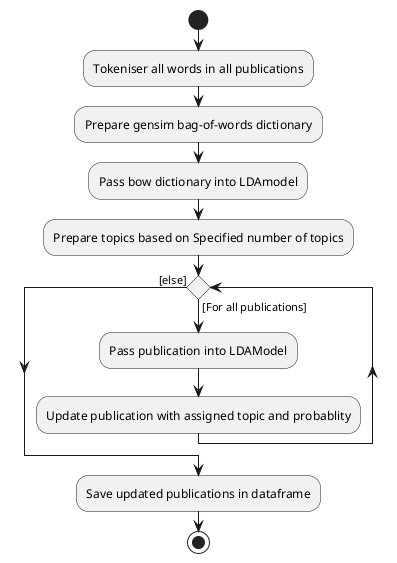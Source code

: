 @startuml

start
:Tokeniser all words in all publications;
:Prepare gensim bag-of-words dictionary;
:Pass bow dictionary into LDAmodel;
:Prepare topics based on Specified number of topics;
while() is ([For all publications])
    :Pass publication into LDAModel;
    :Update publication with assigned topic and probablity;
endwhile([else])

:Save updated publications in dataframe;

stop

@enduml
